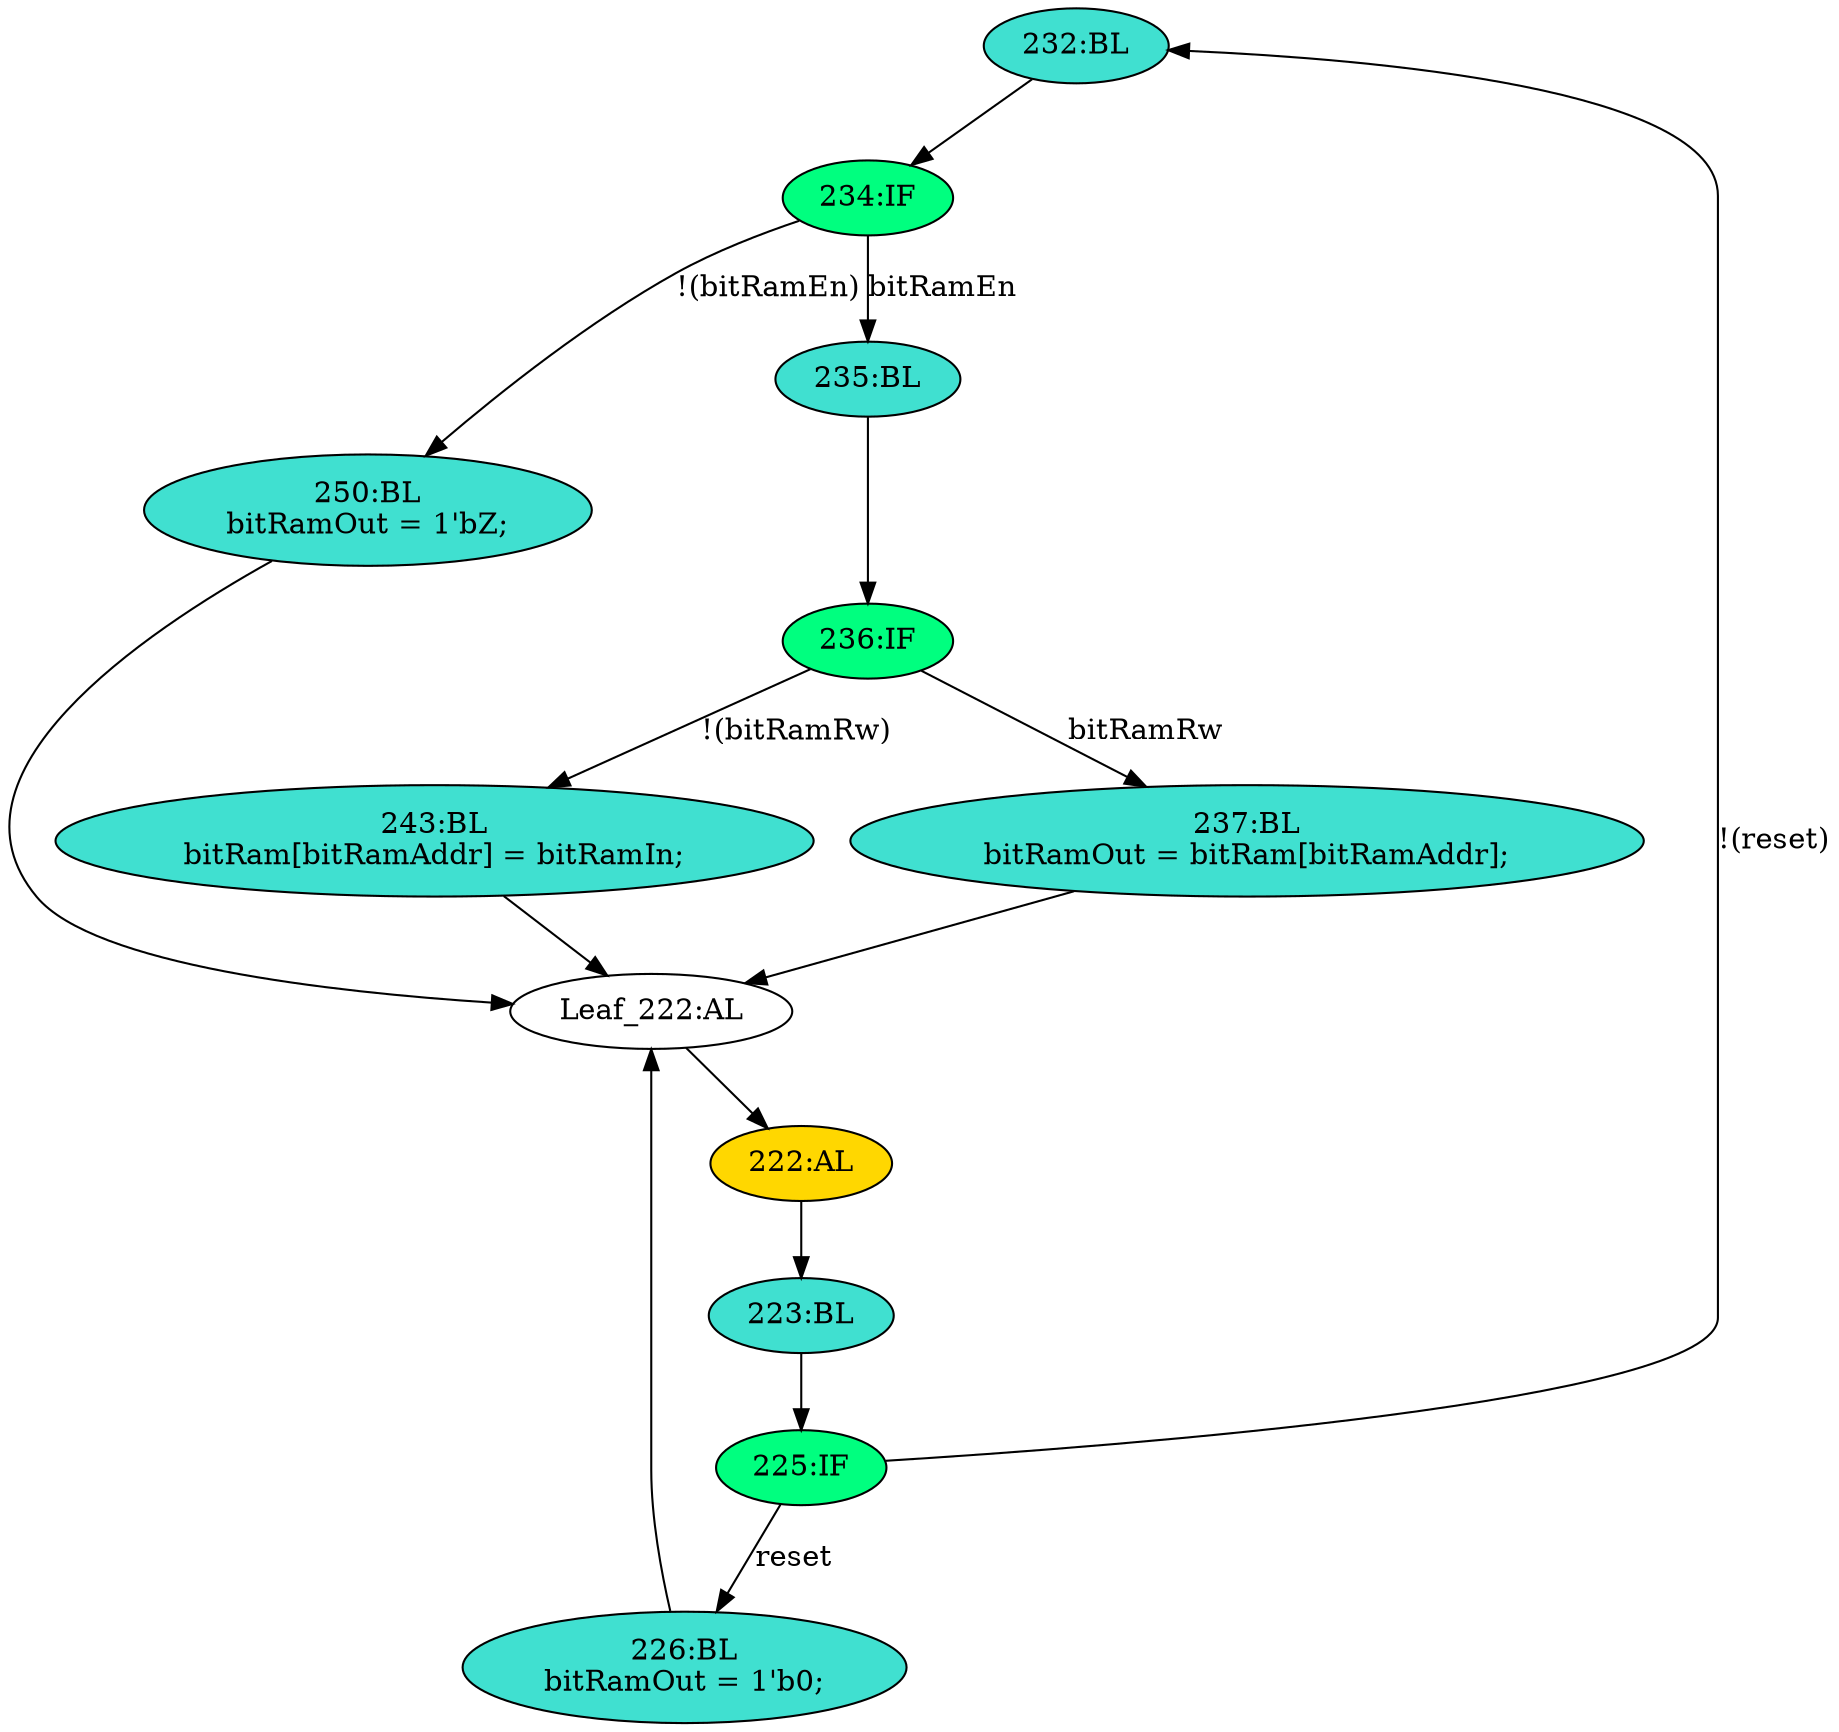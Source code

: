 strict digraph "compose( ,  )" {
	node [label="\N"];
	"232:BL"	 [ast="<pyverilog.vparser.ast.Block object at 0x7fe85b290ad0>",
		fillcolor=turquoise,
		label="232:BL",
		statements="[]",
		style=filled,
		typ=Block];
	"234:IF"	 [ast="<pyverilog.vparser.ast.IfStatement object at 0x7fe85b56ab10>",
		fillcolor=springgreen,
		label="234:IF",
		statements="[]",
		style=filled,
		typ=IfStatement];
	"232:BL" -> "234:IF"	 [cond="[]",
		lineno=None];
	"Leaf_222:AL"	 [def_var="['bitRamOut', 'bitRam']",
		label="Leaf_222:AL"];
	"222:AL"	 [ast="<pyverilog.vparser.ast.Always object at 0x7fe85b294e10>",
		clk_sens=True,
		fillcolor=gold,
		label="222:AL",
		sens="['clk', 'reset']",
		statements="[]",
		style=filled,
		typ=Always,
		use_var="['reset', 'bitRamEn', 'bitRam', 'bitRamIn', 'bitRamAddr', 'bitRamRw']"];
	"Leaf_222:AL" -> "222:AL";
	"225:IF"	 [ast="<pyverilog.vparser.ast.IfStatement object at 0x7fe85b290090>",
		fillcolor=springgreen,
		label="225:IF",
		statements="[]",
		style=filled,
		typ=IfStatement];
	"225:IF" -> "232:BL"	 [cond="['reset']",
		label="!(reset)",
		lineno=225];
	"226:BL"	 [ast="<pyverilog.vparser.ast.Block object at 0x7fe85b290cd0>",
		fillcolor=turquoise,
		label="226:BL
bitRamOut = 1'b0;",
		statements="[<pyverilog.vparser.ast.BlockingSubstitution object at 0x7fe85b290bd0>]",
		style=filled,
		typ=Block];
	"225:IF" -> "226:BL"	 [cond="['reset']",
		label=reset,
		lineno=225];
	"226:BL" -> "Leaf_222:AL"	 [cond="[]",
		lineno=None];
	"236:IF"	 [ast="<pyverilog.vparser.ast.IfStatement object at 0x7fe85b62bb90>",
		fillcolor=springgreen,
		label="236:IF",
		statements="[]",
		style=filled,
		typ=IfStatement];
	"243:BL"	 [ast="<pyverilog.vparser.ast.Block object at 0x7fe85b56ac10>",
		fillcolor=turquoise,
		label="243:BL
bitRam[bitRamAddr] = bitRamIn;",
		statements="[<pyverilog.vparser.ast.BlockingSubstitution object at 0x7fe85b56af50>]",
		style=filled,
		typ=Block];
	"236:IF" -> "243:BL"	 [cond="['bitRamRw']",
		label="!(bitRamRw)",
		lineno=236];
	"237:BL"	 [ast="<pyverilog.vparser.ast.Block object at 0x7fe85b286ed0>",
		fillcolor=turquoise,
		label="237:BL
bitRamOut = bitRam[bitRamAddr];",
		statements="[<pyverilog.vparser.ast.BlockingSubstitution object at 0x7fe85b286fd0>]",
		style=filled,
		typ=Block];
	"236:IF" -> "237:BL"	 [cond="['bitRamRw']",
		label=bitRamRw,
		lineno=236];
	"235:BL"	 [ast="<pyverilog.vparser.ast.Block object at 0x7fe85b2867d0>",
		fillcolor=turquoise,
		label="235:BL",
		statements="[]",
		style=filled,
		typ=Block];
	"234:IF" -> "235:BL"	 [cond="['bitRamEn']",
		label=bitRamEn,
		lineno=234];
	"250:BL"	 [ast="<pyverilog.vparser.ast.Block object at 0x7fe85b56aad0>",
		fillcolor=turquoise,
		label="250:BL
bitRamOut = 1'bZ;",
		statements="[<pyverilog.vparser.ast.BlockingSubstitution object at 0x7fe85b56ad90>]",
		style=filled,
		typ=Block];
	"234:IF" -> "250:BL"	 [cond="['bitRamEn']",
		label="!(bitRamEn)",
		lineno=234];
	"235:BL" -> "236:IF"	 [cond="[]",
		lineno=None];
	"223:BL"	 [ast="<pyverilog.vparser.ast.Block object at 0x7fe85b294110>",
		fillcolor=turquoise,
		label="223:BL",
		statements="[]",
		style=filled,
		typ=Block];
	"222:AL" -> "223:BL"	 [cond="[]",
		lineno=None];
	"243:BL" -> "Leaf_222:AL"	 [cond="[]",
		lineno=None];
	"223:BL" -> "225:IF"	 [cond="[]",
		lineno=None];
	"237:BL" -> "Leaf_222:AL"	 [cond="[]",
		lineno=None];
	"250:BL" -> "Leaf_222:AL"	 [cond="[]",
		lineno=None];
}
